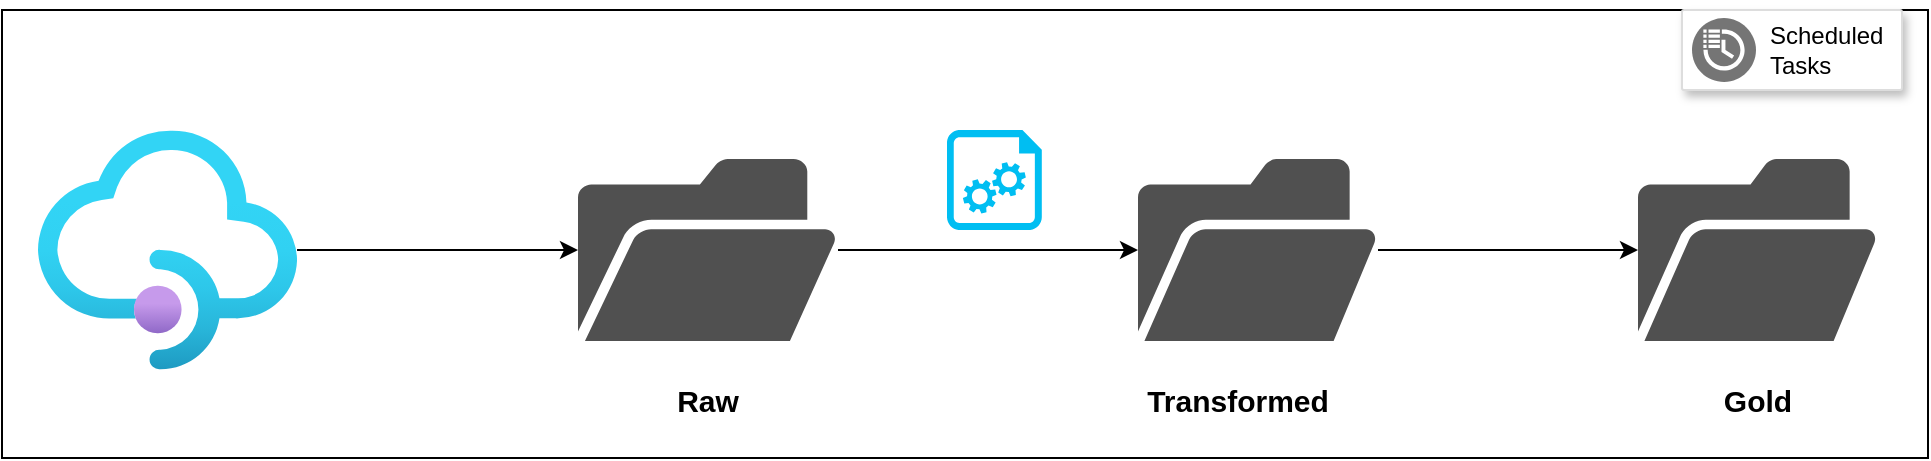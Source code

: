 <mxfile version="24.7.10">
  <diagram name="Page-1" id="p595LLRQRtuAEGVOOYMs">
    <mxGraphModel grid="1" page="0" gridSize="14" guides="1" tooltips="1" connect="1" arrows="1" fold="1" pageScale="1" pageWidth="1169" pageHeight="827" background="none" math="0" shadow="0">
      <root>
        <mxCell id="0" />
        <mxCell id="1" parent="0" />
        <mxCell id="mYAbnXGbOafx_x_awNhO-3" value="" style="shape=image;html=1;verticalAlign=top;verticalLabelPosition=bottom;labelBackgroundColor=#ffffff;imageAspect=0;aspect=fixed;image=https://cdn2.iconfinder.com/data/icons/simple-files/128/csv1.png" vertex="1" parent="1">
          <mxGeometry x="300" y="200" width="48" height="48" as="geometry" />
        </mxCell>
        <mxCell id="GgJmoDBTikBVSkLazBTT-7" style="edgeStyle=orthogonalEdgeStyle;rounded=0;orthogonalLoop=1;jettySize=auto;html=1;" edge="1" parent="1" source="mYAbnXGbOafx_x_awNhO-4" target="mYAbnXGbOafx_x_awNhO-5">
          <mxGeometry relative="1" as="geometry" />
        </mxCell>
        <mxCell id="mYAbnXGbOafx_x_awNhO-4" value="" style="sketch=0;pointerEvents=1;shadow=0;dashed=0;html=1;strokeColor=none;fillColor=#505050;labelPosition=center;verticalLabelPosition=bottom;verticalAlign=top;outlineConnect=0;align=center;shape=mxgraph.office.concepts.folder_open;" vertex="1" parent="1">
          <mxGeometry x="400" y="214.5" width="130" height="91" as="geometry" />
        </mxCell>
        <mxCell id="GgJmoDBTikBVSkLazBTT-8" value="" style="edgeStyle=orthogonalEdgeStyle;rounded=0;orthogonalLoop=1;jettySize=auto;html=1;" edge="1" parent="1" source="mYAbnXGbOafx_x_awNhO-5" target="mYAbnXGbOafx_x_awNhO-6">
          <mxGeometry relative="1" as="geometry" />
        </mxCell>
        <mxCell id="mYAbnXGbOafx_x_awNhO-5" value="" style="sketch=0;pointerEvents=1;shadow=0;dashed=0;html=1;strokeColor=none;fillColor=#505050;labelPosition=center;verticalLabelPosition=bottom;verticalAlign=top;outlineConnect=0;align=center;shape=mxgraph.office.concepts.folder_open;" vertex="1" parent="1">
          <mxGeometry x="680" y="214.5" width="120" height="91" as="geometry" />
        </mxCell>
        <mxCell id="mYAbnXGbOafx_x_awNhO-6" value="" style="sketch=0;pointerEvents=1;shadow=0;dashed=0;html=1;strokeColor=none;fillColor=#505050;labelPosition=center;verticalLabelPosition=bottom;verticalAlign=top;outlineConnect=0;align=center;shape=mxgraph.office.concepts.folder_open;" vertex="1" parent="1">
          <mxGeometry x="930" y="214.5" width="120" height="91" as="geometry" />
        </mxCell>
        <mxCell id="GgJmoDBTikBVSkLazBTT-1" value="" style="shape=image;html=1;verticalAlign=top;verticalLabelPosition=bottom;labelBackgroundColor=#ffffff;imageAspect=0;aspect=fixed;image=https://cdn2.iconfinder.com/data/icons/simple-files/128/csv1.png" vertex="1" parent="1">
          <mxGeometry x="840" y="200" width="48" height="48" as="geometry" />
        </mxCell>
        <mxCell id="GgJmoDBTikBVSkLazBTT-2" value="" style="verticalLabelPosition=bottom;html=1;verticalAlign=top;align=center;strokeColor=none;fillColor=#00BEF2;shape=mxgraph.azure.startup_task;pointerEvents=1;" vertex="1" parent="1">
          <mxGeometry x="584.5" y="200" width="47.5" height="50" as="geometry" />
        </mxCell>
        <mxCell id="GgJmoDBTikBVSkLazBTT-10" style="edgeStyle=orthogonalEdgeStyle;rounded=0;orthogonalLoop=1;jettySize=auto;html=1;" edge="1" parent="1" source="mYAbnXGbOafx_x_awNhO-2" target="mYAbnXGbOafx_x_awNhO-4">
          <mxGeometry relative="1" as="geometry" />
        </mxCell>
        <mxCell id="mYAbnXGbOafx_x_awNhO-2" value="" style="image;aspect=fixed;html=1;points=[];align=center;fontSize=12;image=img/lib/azure2/app_services/API_Management_Services.svg;" vertex="1" parent="1">
          <mxGeometry x="130" y="200" width="129.52" height="120" as="geometry" />
        </mxCell>
        <mxCell id="GgJmoDBTikBVSkLazBTT-11" value="&lt;b&gt;&lt;font style=&quot;font-size: 15px;&quot;&gt;Raw&lt;/font&gt;&lt;/b&gt;" style="text;html=1;align=center;verticalAlign=middle;whiteSpace=wrap;rounded=0;" vertex="1" parent="1">
          <mxGeometry x="435" y="320" width="60" height="30" as="geometry" />
        </mxCell>
        <mxCell id="GgJmoDBTikBVSkLazBTT-13" value="&lt;b&gt;&lt;font style=&quot;font-size: 15px;&quot;&gt;Transformed&lt;/font&gt;&lt;/b&gt;" style="text;html=1;align=center;verticalAlign=middle;whiteSpace=wrap;rounded=0;" vertex="1" parent="1">
          <mxGeometry x="700" y="320" width="60" height="30" as="geometry" />
        </mxCell>
        <mxCell id="GgJmoDBTikBVSkLazBTT-14" value="&lt;font style=&quot;font-size: 15px;&quot;&gt;&lt;b&gt;Gold&lt;/b&gt;&lt;/font&gt;" style="text;html=1;align=center;verticalAlign=middle;whiteSpace=wrap;rounded=0;" vertex="1" parent="1">
          <mxGeometry x="960" y="320" width="60" height="30" as="geometry" />
        </mxCell>
        <mxCell id="mYAbnXGbOafx_x_awNhO-1" value="" style="verticalLabelPosition=bottom;verticalAlign=top;html=1;shape=mxgraph.basic.rect;fillColor2=none;strokeWidth=1;size=20;indent=5;fillColor=none;fontStyle=1" vertex="1" parent="1">
          <mxGeometry x="112" y="140" width="963" height="224" as="geometry" />
        </mxCell>
        <mxCell id="GgJmoDBTikBVSkLazBTT-15" value="" style="strokeColor=#dddddd;shadow=1;strokeWidth=1;rounded=1;absoluteArcSize=1;arcSize=2;" vertex="1" parent="1">
          <mxGeometry x="952" y="140" width="110" height="40" as="geometry" />
        </mxCell>
        <mxCell id="GgJmoDBTikBVSkLazBTT-16" value="Scheduled&#xa;Tasks" style="sketch=0;dashed=0;connectable=0;html=1;fillColor=#757575;strokeColor=none;shape=mxgraph.gcp2.scheduled_tasks;part=1;labelPosition=right;verticalLabelPosition=middle;align=left;verticalAlign=middle;spacingLeft=5;fontSize=12;" vertex="1" parent="GgJmoDBTikBVSkLazBTT-15">
          <mxGeometry y="0.5" width="32" height="32" relative="1" as="geometry">
            <mxPoint x="5" y="-16" as="offset" />
          </mxGeometry>
        </mxCell>
      </root>
    </mxGraphModel>
  </diagram>
</mxfile>

